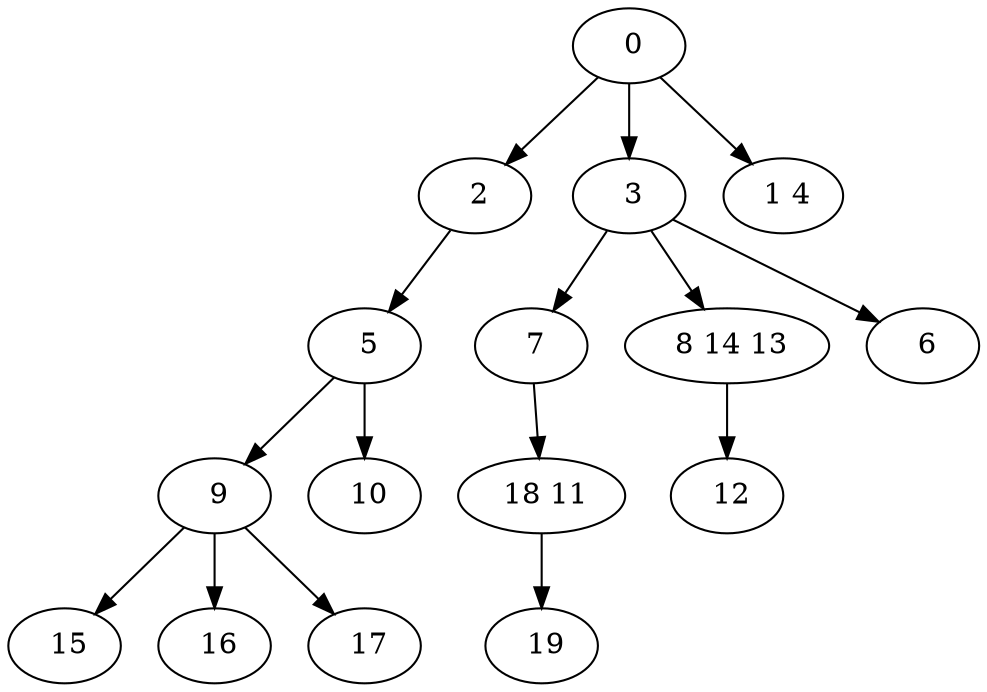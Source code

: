 digraph mytree {
" 0" -> " 2";
" 0" -> " 3";
" 0" -> " 1 4";
" 2" -> " 5";
" 3" -> " 7";
" 3" -> " 8 14 13";
" 3" -> " 6";
" 1 4";
" 5" -> " 9";
" 5" -> " 10";
" 7" -> " 18 11";
" 8 14 13" -> " 12";
" 9" -> " 15";
" 9" -> " 16";
" 9" -> " 17";
" 10";
" 19";
" 18 11" -> " 19";
" 12";
" 15";
" 16";
" 6";
" 17";
}
